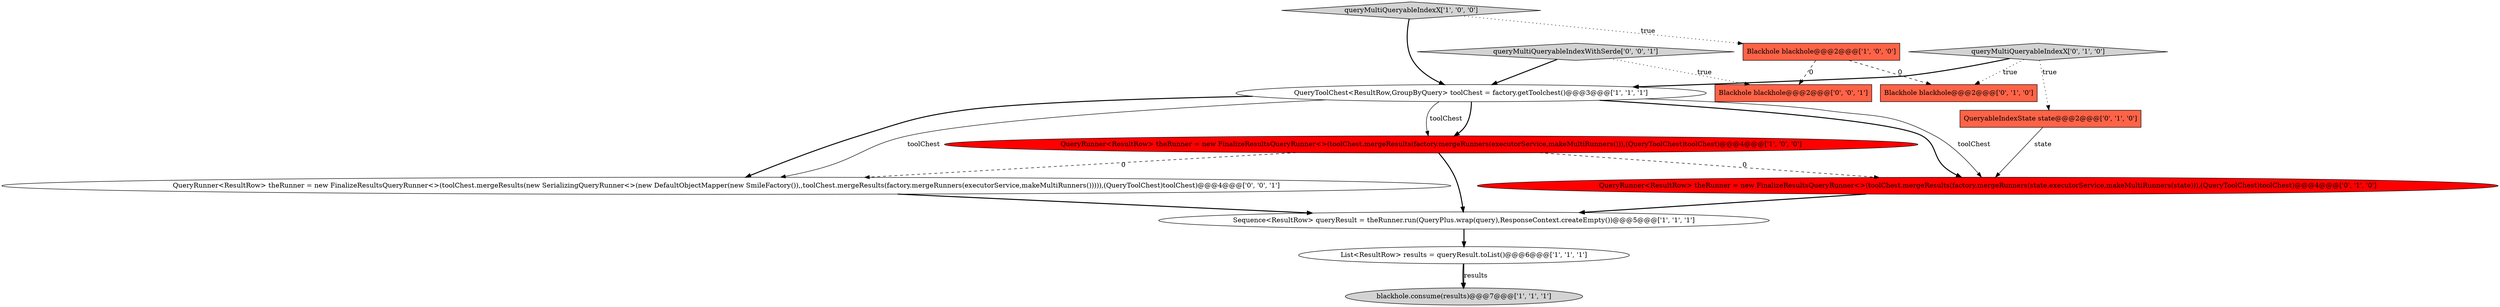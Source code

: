digraph {
2 [style = filled, label = "Sequence<ResultRow> queryResult = theRunner.run(QueryPlus.wrap(query),ResponseContext.createEmpty())@@@5@@@['1', '1', '1']", fillcolor = white, shape = ellipse image = "AAA0AAABBB1BBB"];
12 [style = filled, label = "queryMultiQueryableIndexWithSerde['0', '0', '1']", fillcolor = lightgray, shape = diamond image = "AAA0AAABBB3BBB"];
3 [style = filled, label = "List<ResultRow> results = queryResult.toList()@@@6@@@['1', '1', '1']", fillcolor = white, shape = ellipse image = "AAA0AAABBB1BBB"];
11 [style = filled, label = "QueryRunner<ResultRow> theRunner = new FinalizeResultsQueryRunner<>(toolChest.mergeResults(new SerializingQueryRunner<>(new DefaultObjectMapper(new SmileFactory()),,toolChest.mergeResults(factory.mergeRunners(executorService,makeMultiRunners())))),(QueryToolChest)toolChest)@@@4@@@['0', '0', '1']", fillcolor = white, shape = ellipse image = "AAA0AAABBB3BBB"];
6 [style = filled, label = "queryMultiQueryableIndexX['1', '0', '0']", fillcolor = lightgray, shape = diamond image = "AAA0AAABBB1BBB"];
7 [style = filled, label = "QueryableIndexState state@@@2@@@['0', '1', '0']", fillcolor = tomato, shape = box image = "AAA0AAABBB2BBB"];
9 [style = filled, label = "QueryRunner<ResultRow> theRunner = new FinalizeResultsQueryRunner<>(toolChest.mergeResults(factory.mergeRunners(state.executorService,makeMultiRunners(state))),(QueryToolChest)toolChest)@@@4@@@['0', '1', '0']", fillcolor = red, shape = ellipse image = "AAA1AAABBB2BBB"];
4 [style = filled, label = "QueryToolChest<ResultRow,GroupByQuery> toolChest = factory.getToolchest()@@@3@@@['1', '1', '1']", fillcolor = white, shape = ellipse image = "AAA0AAABBB1BBB"];
1 [style = filled, label = "blackhole.consume(results)@@@7@@@['1', '1', '1']", fillcolor = lightgray, shape = ellipse image = "AAA0AAABBB1BBB"];
0 [style = filled, label = "QueryRunner<ResultRow> theRunner = new FinalizeResultsQueryRunner<>(toolChest.mergeResults(factory.mergeRunners(executorService,makeMultiRunners())),(QueryToolChest)toolChest)@@@4@@@['1', '0', '0']", fillcolor = red, shape = ellipse image = "AAA1AAABBB1BBB"];
10 [style = filled, label = "queryMultiQueryableIndexX['0', '1', '0']", fillcolor = lightgray, shape = diamond image = "AAA0AAABBB2BBB"];
5 [style = filled, label = "Blackhole blackhole@@@2@@@['1', '0', '0']", fillcolor = tomato, shape = box image = "AAA1AAABBB1BBB"];
8 [style = filled, label = "Blackhole blackhole@@@2@@@['0', '1', '0']", fillcolor = tomato, shape = box image = "AAA1AAABBB2BBB"];
13 [style = filled, label = "Blackhole blackhole@@@2@@@['0', '0', '1']", fillcolor = tomato, shape = box image = "AAA0AAABBB3BBB"];
5->13 [style = dashed, label="0"];
4->9 [style = bold, label=""];
10->8 [style = dotted, label="true"];
3->1 [style = bold, label=""];
9->2 [style = bold, label=""];
2->3 [style = bold, label=""];
0->2 [style = bold, label=""];
4->9 [style = solid, label="toolChest"];
3->1 [style = solid, label="results"];
7->9 [style = solid, label="state"];
0->11 [style = dashed, label="0"];
11->2 [style = bold, label=""];
4->0 [style = bold, label=""];
4->11 [style = solid, label="toolChest"];
6->4 [style = bold, label=""];
12->13 [style = dotted, label="true"];
12->4 [style = bold, label=""];
10->4 [style = bold, label=""];
5->8 [style = dashed, label="0"];
4->0 [style = solid, label="toolChest"];
0->9 [style = dashed, label="0"];
4->11 [style = bold, label=""];
10->7 [style = dotted, label="true"];
6->5 [style = dotted, label="true"];
}
